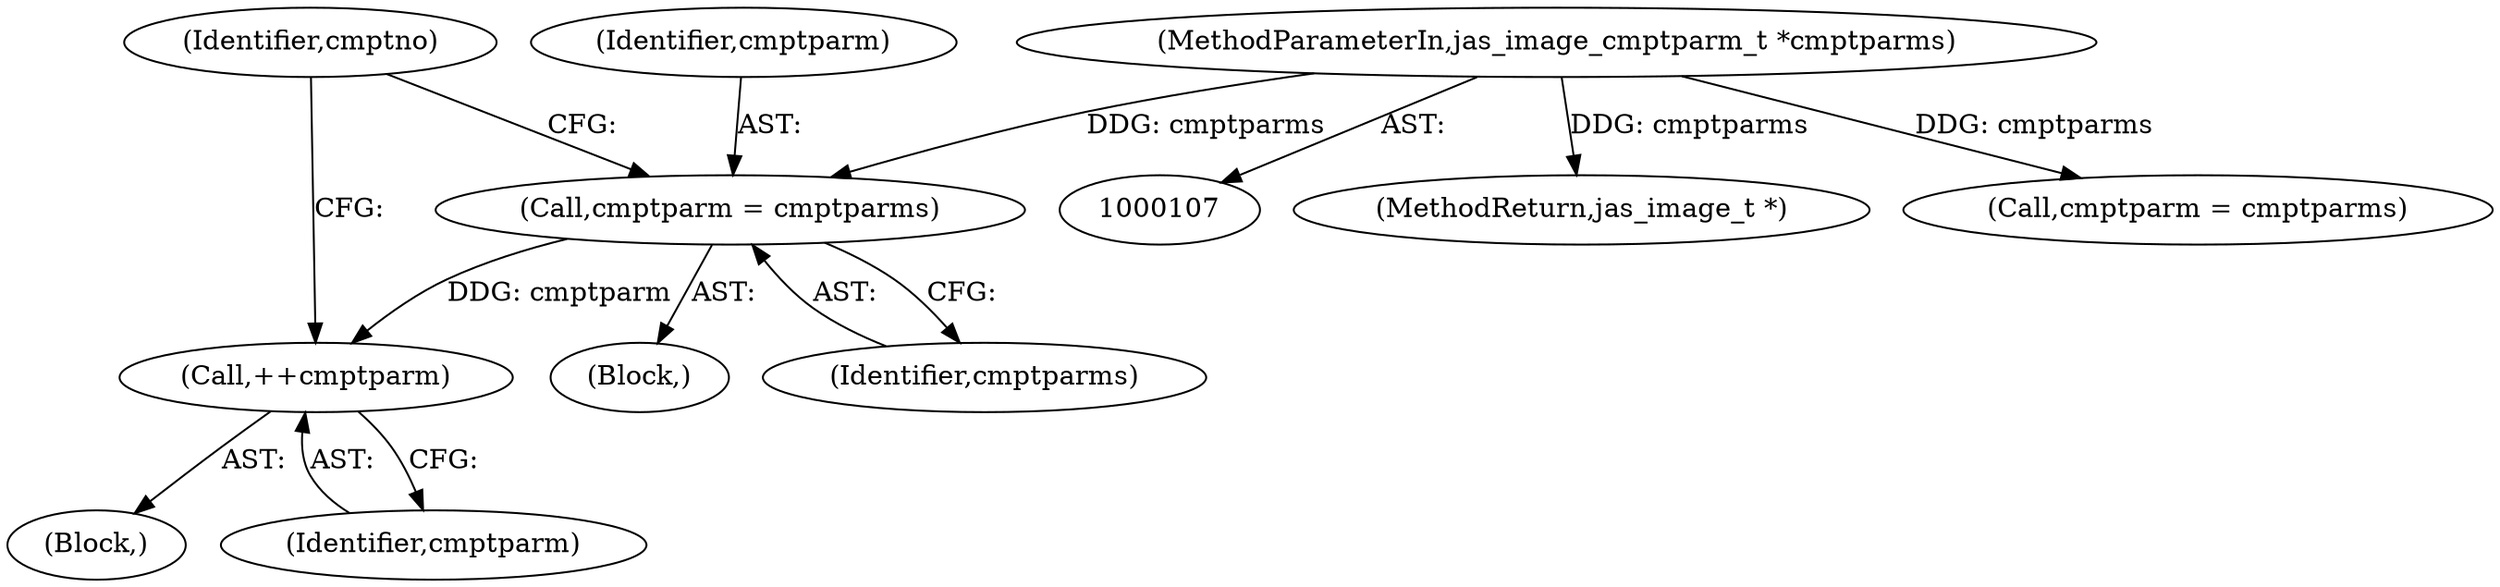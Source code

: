 digraph "0_jasper_d42b2388f7f8e0332c846675133acea151fc557a_12@pointer" {
"1000184" [label="(Call,cmptparm = cmptparms)"];
"1000109" [label="(MethodParameterIn,jas_image_cmptparm_t *cmptparms)"];
"1000193" [label="(Call,++cmptparm)"];
"1000185" [label="(Identifier,cmptparm)"];
"1000193" [label="(Call,++cmptparm)"];
"1000180" [label="(Block,)"];
"1000184" [label="(Call,cmptparm = cmptparms)"];
"1000188" [label="(Identifier,cmptno)"];
"1000282" [label="(MethodReturn,jas_image_t *)"];
"1000186" [label="(Identifier,cmptparms)"];
"1000109" [label="(MethodParameterIn,jas_image_cmptparm_t *cmptparms)"];
"1000190" [label="(Block,)"];
"1000194" [label="(Identifier,cmptparm)"];
"1000223" [label="(Call,cmptparm = cmptparms)"];
"1000184" -> "1000180"  [label="AST: "];
"1000184" -> "1000186"  [label="CFG: "];
"1000185" -> "1000184"  [label="AST: "];
"1000186" -> "1000184"  [label="AST: "];
"1000188" -> "1000184"  [label="CFG: "];
"1000109" -> "1000184"  [label="DDG: cmptparms"];
"1000184" -> "1000193"  [label="DDG: cmptparm"];
"1000109" -> "1000107"  [label="AST: "];
"1000109" -> "1000282"  [label="DDG: cmptparms"];
"1000109" -> "1000223"  [label="DDG: cmptparms"];
"1000193" -> "1000190"  [label="AST: "];
"1000193" -> "1000194"  [label="CFG: "];
"1000194" -> "1000193"  [label="AST: "];
"1000188" -> "1000193"  [label="CFG: "];
}
